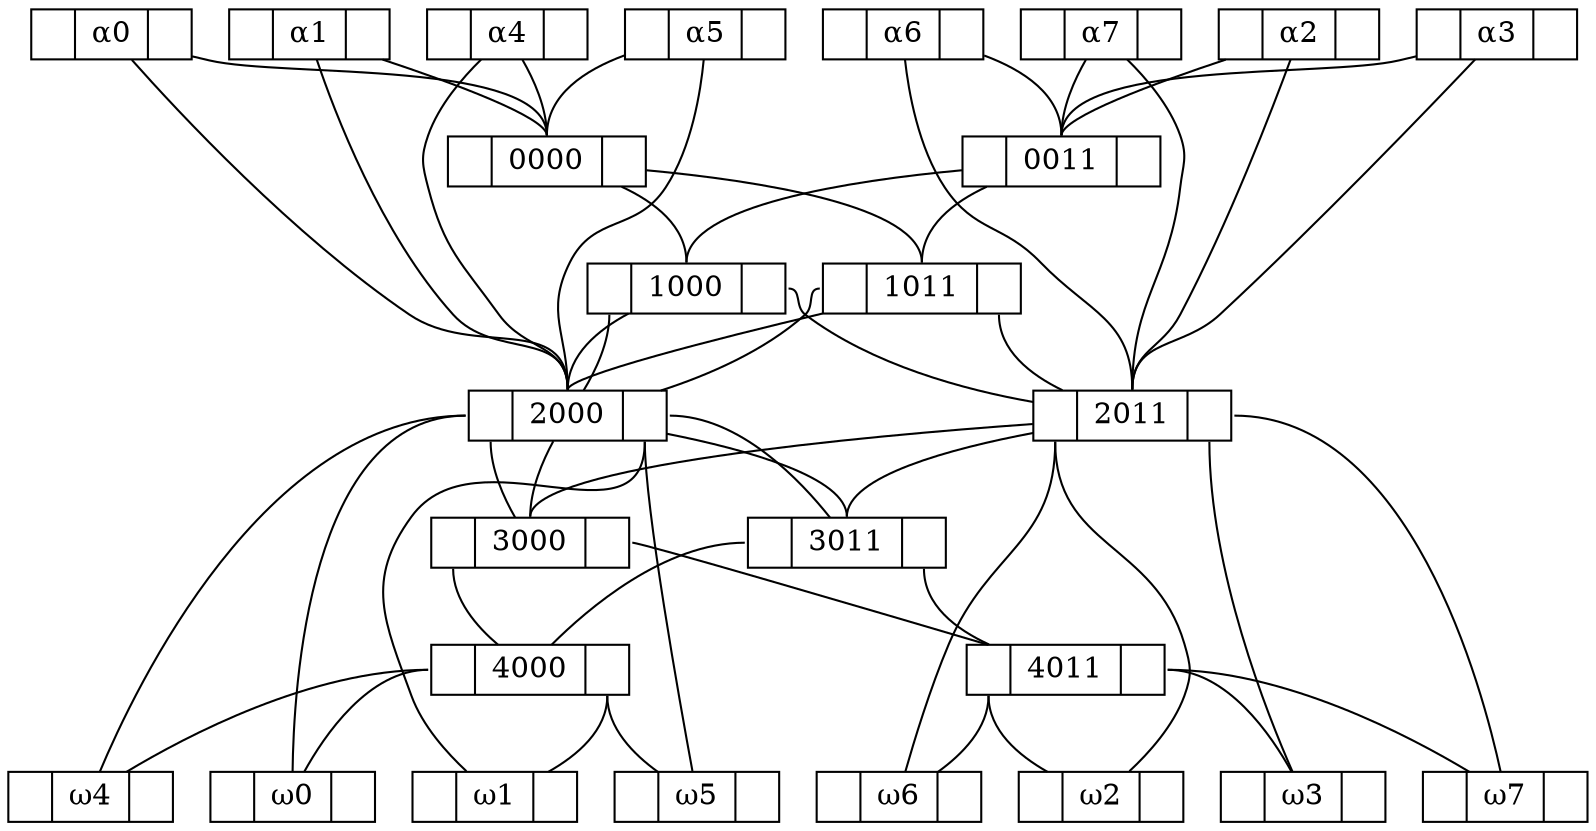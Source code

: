graph "8 binairy tree general" {
	graph [bb="0,0,710,384"];
	node [height=.1,
		label="\N",
		shape=record
	];
	α000	 [height=0.33333,
		label="<f0> |<f1> α0|<f2>",
		pos="42.5,372",
		rects="7,360.5,27,383.5 27,360.5,58,383.5 58,360.5,78,383.5",
		width=0.98611];
	0000	 [height=0.33333,
		label="<f0> |<f1> 0000|<f2>",
		pos="239.5,312",
		rects="197.5,300.5,217.5,323.5 217.5,300.5,261.5,323.5 261.5,300.5,281.5,323.5",
		width=1.1667];
	α000 -- 0000:f1	 [pos="78.356,362.21 81.448,361.46 84.529,360.72 87.5,360 121.25,351.88 239.5,358.71 239.5,324"];
	2000	 [height=0.33333,
		label="<f0> |<f1> 2000|<f2>",
		pos="251.5,192",
		rects="209.5,180.5,229.5,203.5 229.5,180.5,273.5,203.5 273.5,180.5,293.5,203.5",
		width=1.1667];
	α000 -- 2000:f1	 [pos="51.279,360.29 71.393,336.28 123.2,277.32 176.5,240 206.79,218.79 251.5,240.97 251.5,204"];
	ω000	 [height=0.33333,
		label="<f0> |<f1> ω0|<f2>",
		pos="127.5,12",
		rects="91,0.5,111,23.5 111,0.5,144,23.5 144,0.5,164,23.5",
		width=1.0139];
	α001	 [height=0.33333,
		label="<f0> |<f1> α1|<f2>",
		pos="131.5,372",
		rects="96,360.5,116,383.5 116,360.5,147,383.5 147,360.5,167,383.5",
		width=0.98611];
	α001 -- 0000:f1	 [pos="163.32,360.4 195.18,349.31 239.5,332.38 239.5,324"];
	α001 -- 2000:f1	 [pos="134.86,360.43 142.81,336.71 164.68,278.29 198.5,240 217.35,218.66 251.5,232.48 251.5,204"];
	ω001	 [height=0.33333,
		label="<f0> |<f1> ω1|<f2>",
		pos="218.5,12",
		rects="182,0.5,202,23.5 202,0.5,235,23.5 235,0.5,255,23.5",
		width=1.0139];
	α010	 [height=0.33333,
		label="<f0> |<f1> α2|<f2>",
		pos="576.5,372",
		rects="541,360.5,561,383.5 561,360.5,592,383.5 592,360.5,612,383.5",
		width=0.98611];
	0011	 [height=0.33333,
		label="<f0> |<f1> 0011|<f2>",
		pos="468.5,312",
		rects="426.5,300.5,446.5,323.5 446.5,300.5,490.5,323.5 490.5,300.5,510.5,323.5",
		width=1.1667];
	α010 -- 0011:f1	 [pos="544.68,360.4 512.82,349.31 468.5,332.38 468.5,324"];
	2011	 [height=0.33333,
		label="<f0> |<f1> 2011|<f2>",
		pos="506.5,192",
		rects="464.5,180.5,484.5,203.5 484.5,180.5,528.5,203.5 528.5,180.5,548.5,203.5",
		width=1.1667];
	α010 -- 2011:f1	 [pos="572.8,360.3 564.91,337.73 545.47,283.73 525.5,240 517.98,223.54 506.5,222.09 506.5,204"];
	ω010	 [height=0.33333,
		label="<f0> |<f1> ω2|<f2>",
		pos="491.5,12",
		rects="455,0.5,475,23.5 475,0.5,508,23.5 508,0.5,528,23.5",
		width=1.0139];
	α011	 [height=0.33333,
		label="<f0> |<f1> α3|<f2>",
		pos="665.5,372",
		rects="630,360.5,650,383.5 650,360.5,681,383.5 681,360.5,701,383.5",
		width=0.98611];
	α011 -- 0011:f1	 [pos="629.97,362.07 627.1,361.37 624.25,360.67 621.5,360 587.56,351.76 468.5,358.93 468.5,324"];
	α011 -- 2011:f1	 [pos="655.87,360.31 635.48,337.75 586.32,283.76 543.5,240 527.45,223.6 506.5,226.94 506.5,204"];
	ω011	 [height=0.33333,
		label="<f0> |<f1> ω3|<f2>",
		pos="582.5,12",
		rects="546,0.5,566,23.5 566,0.5,599,23.5 599,0.5,619,23.5",
		width=1.0139];
	α100	 [height=0.33333,
		label="<f0> |<f1> α4|<f2>",
		pos="220.5,372",
		rects="185,360.5,205,383.5 205,360.5,236,383.5 236,360.5,256,383.5",
		width=0.98611];
	α100 -- 0000:f1	 [pos="227.57,360.29 232.98,351.07 239.5,337.2 239.5,324"];
	α100 -- 2000:f1	 [pos="210.52,360.42 202.82,351.49 192.8,337.96 188.5,324 185.36,313.81 186.05,310.38 188.5,300 195.35,270.98 201.6,264.56 218.5,240 230.81,\
222.12 251.5,225.71 251.5,204"];
	ω100	 [height=0.33333,
		label="<f0> |<f1> ω4|<f2>",
		pos="36.5,12",
		rects="0,0.5,20,23.5 20,0.5,53,23.5 53,0.5,73,23.5",
		width=1.0139];
	α101	 [height=0.33333,
		label="<f0> |<f1> α5|<f2>",
		pos="309.5,372",
		rects="274,360.5,294,383.5 294,360.5,325,383.5 325,360.5,345,383.5",
		width=0.98611];
	α101 -- 0000:f1	 [pos="273.68,361.22 256.46,354.12 239.5,342.44 239.5,324"];
	α101 -- 2000:f1	 [pos="308.5,360.16 306.74,345.57 302.11,319.22 290.5,300 278.3,279.81 260.96,285.61 251.5,264 240.8,239.57 251.5,230.67 251.5,204"];
	ω101	 [height=0.33333,
		label="<f0> |<f1> ω5|<f2>",
		pos="309.5,12",
		rects="273,0.5,293,23.5 293,0.5,326,23.5 326,0.5,346,23.5",
		width=1.0139];
	α110	 [height=0.33333,
		label="<f0> |<f1> α6|<f2>",
		pos="398.5,372",
		rects="363,360.5,383,383.5 383,360.5,414,383.5 414,360.5,434,383.5",
		width=0.98611];
	α110 -- 0011:f1	 [pos="434.32,361.22 451.54,354.12 468.5,342.44 468.5,324"];
	α110 -- 2011:f1	 [pos="399.54,360.19 401.34,345.62 406.01,319.3 417.5,300 447.26,250.01 506.5,262.18 506.5,204"];
	ω110	 [height=0.33333,
		label="<f0> |<f1> ω6|<f2>",
		pos="400.5,12",
		rects="364,0.5,384,23.5 384,0.5,417,23.5 417,0.5,437,23.5",
		width=1.0139];
	α111	 [height=0.33333,
		label="<f0> |<f1> α7|<f2>",
		pos="487.5,372",
		rects="452,360.5,472,383.5 472,360.5,503,383.5 503,360.5,523,383.5",
		width=0.98611];
	α111 -- 0011:f1	 [pos="480.43,360.29 475.02,351.07 468.5,337.2 468.5,324"];
	α111 -- 2011:f1	 [pos="497.48,360.42 505.18,351.49 515.2,337.96 519.5,324 522.64,313.81 520.22,310.64 519.5,300 516.6,257.04 506.5,247.06 506.5,204"];
	ω111	 [height=0.33333,
		label="<f0> |<f1> ω7|<f2>",
		pos="673.5,12",
		rects="637,0.5,657,23.5 657,0.5,690,23.5 690,0.5,710,23.5",
		width=1.0139];
	1000	 [height=0.33333,
		label="<f0> |<f1> 1000|<f2>",
		pos="302.5,252",
		rects="260.5,240.5,280.5,263.5 280.5,240.5,324.5,263.5 324.5,240.5,344.5,263.5",
		width=1.1667];
	0000 -- 1000:f1	 [pos="271.37,300.43 287,293.03 302.5,281.33 302.5,264"];
	1011	 [height=0.33333,
		label="<f0> |<f1> 1011|<f2>",
		pos="404.5,252",
		rects="362.5,240.5,382.5,263.5 382.5,240.5,426.5,263.5 426.5,240.5,446.5,263.5",
		width=1.1667];
	0000 -- 1011:f1	 [pos="281.56,307.37 330.45,301.95 404.5,289.54 404.5,264"];
	0011 -- 1000:f1	 [pos="426.18,307.41 377,302.05 302.5,289.68 302.5,264"];
	0011 -- 1011:f1	 [pos="435.75,300.39 420,293.03 404.5,281.37 404.5,264"];
	2000:f0 -- ω000	 [pos="208.5,192 134.14,192 127.69,62.197 127.41,23.661"];
	2000:f2 -- ω001	 [pos="283.5,180 283.5,133.18 211.36,182.35 184.5,144 163.08,113.42 173,95.518 184.5,60 189.03,46.011 199.45,32.692 207.57,23.827"];
	2000:f0 -- ω100	 [pos="208.5,192 114.55,192 55.88,62.197 40.534,23.661"];
	2000:f2 -- ω101	 [pos="283.5,180 283.5,149.04 301.16,55.668 307.37,23.797"];
	3000	 [height=0.33333,
		label="<f0> |<f1> 3000|<f2>",
		pos="235.5,132",
		rects="193.5,120.5,213.5,143.5 213.5,120.5,257.5,143.5 257.5,120.5,277.5,143.5",
		width=1.1667];
	2000 -- 3000:f1	 [pos="245.54,180.15 240.99,170.84 235.5,156.93 235.5,144"];
	2000:f0 -- 3000	 [pos="219.5,180 219.5,167.07 224.99,153.16 229.54,143.85"];
	3011	 [height=0.33333,
		label="<f0> |<f1> 3011|<f2>",
		pos="375.5,132",
		rects="333.5,120.5,353.5,143.5 353.5,120.5,397.5,143.5 397.5,120.5,417.5,143.5",
		width=1.1667];
	2000 -- 3011:f1	 [pos="293.83,191.51 329.75,189.45 375.5,179.8 375.5,144"];
	2000:f2 -- 3011	 [pos="294.5,192 327.03,192 355.26,160.52 368.11,143.55"];
	2011:f0 -- ω010	 [pos="474.5,180 474.5,131.69 513.82,130.88 525.5,84 528.08,73.65 528.79,70.148 525.5,60 520.97,46.011 510.55,32.692 502.43,23.827"];
	2011:f2 -- ω011	 [pos="538.5,180 538.5,119.14 566.17,49.789 577.62,23.684"];
	2011:f0 -- ω110	 [pos="474.5,180 474.5,131.69 442.35,128.48 423.5,84 414.7,63.242 407.24,37.901 403.36,23.798"];
	2011:f2 -- ω111	 [pos="549.5,192 631.91,192 663.89,62.197 671.56,23.661"];
	2011 -- 3000:f1	 [pos="464.45,187.98 388.33,181.94 235.5,166.95 235.5,144"];
	2011 -- 3011:f1	 [pos="464.33,184.14 426.03,176.69 375.5,163.21 375.5,144"];
	1000:f0 -- 2000	 [pos="270.5,240 270.5,226.8 263.98,212.93 258.57,203.71"];
	1000 -- 2000:f1	 [pos="279.39,240.49 265.89,232.62 251.5,220.38 251.5,204"];
	1000:f2 -- 2011	 [pos="345.5,252 351.91,252 348.36,243.83 353.5,240 386.14,215.68 431.53,203.8 464.39,198.09"];
	1011:f0 -- 2000	 [pos="361.5,252 355.09,252 358.37,244.16 353.5,240 333.94,223.28 307.43,211.3 286.34,203.63"];
	1011 -- 2000:f1	 [pos="363.5,240.44 318.18,228.47 251.5,209.87 251.5,204"];
	1011:f2 -- 2011	 [pos="447.5,252 449.19,252 479.89,220.52 496.32,203.55"];
	4000	 [height=0.33333,
		label="<f0> |<f1> 4000|<f2>",
		pos="235.5,72",
		rects="193.5,60.5,213.5,83.5 213.5,60.5,257.5,83.5 257.5,60.5,277.5,83.5",
		width=1.1667];
	4000:f0 -- ω000	 [pos="192.5,72 164,72 142.45,40.519 132.91,23.548"];
	4000:f2 -- ω001	 [pos="267.5,60 267.5,43.851 253.47,31.526 240.42,23.557"];
	4000:f0 -- ω100	 [pos="192.5,72 138.35,72 80.072,40.519 52.589,23.548"];
	4000:f2 -- ω101	 [pos="267.5,60 267.5,44.68 280.06,32.06 291.44,23.768"];
	4011	 [height=0.33333,
		label="<f0> |<f1> 4011|<f2>",
		pos="474.5,72",
		rects="432.5,60.5,452.5,83.5 452.5,60.5,496.5,83.5 496.5,60.5,516.5,83.5",
		width=1.1667];
	4011:f0 -- ω010	 [pos="442.5,60 442.5,43.851 456.53,31.526 469.58,23.557"];
	4011:f2 -- ω011	 [pos="517.5,72 546,72 567.55,40.519 577.09,23.548"];
	4011:f0 -- ω110	 [pos="442.5,60 442.5,44.68 429.94,32.06 418.56,23.768"];
	4011:f2 -- ω111	 [pos="517.5,72 571.65,72 629.93,40.519 657.41,23.548"];
	3000:f0 -- 4000	 [pos="203.5,120 203.5,105.59 213.91,92.327 222.85,83.593"];
	3000:f2 -- 4011	 [pos="278.5,132 286.81,132 387.56,100.52 441.27,83.548"];
	3011:f0 -- 4000	 [pos="332.5,132 295.64,132 260.87,100.52 244.81,83.548"];
	3011:f2 -- 4011	 [pos="418.5,132 444.91,132 462.62,100.52 470.24,83.548"];
}
